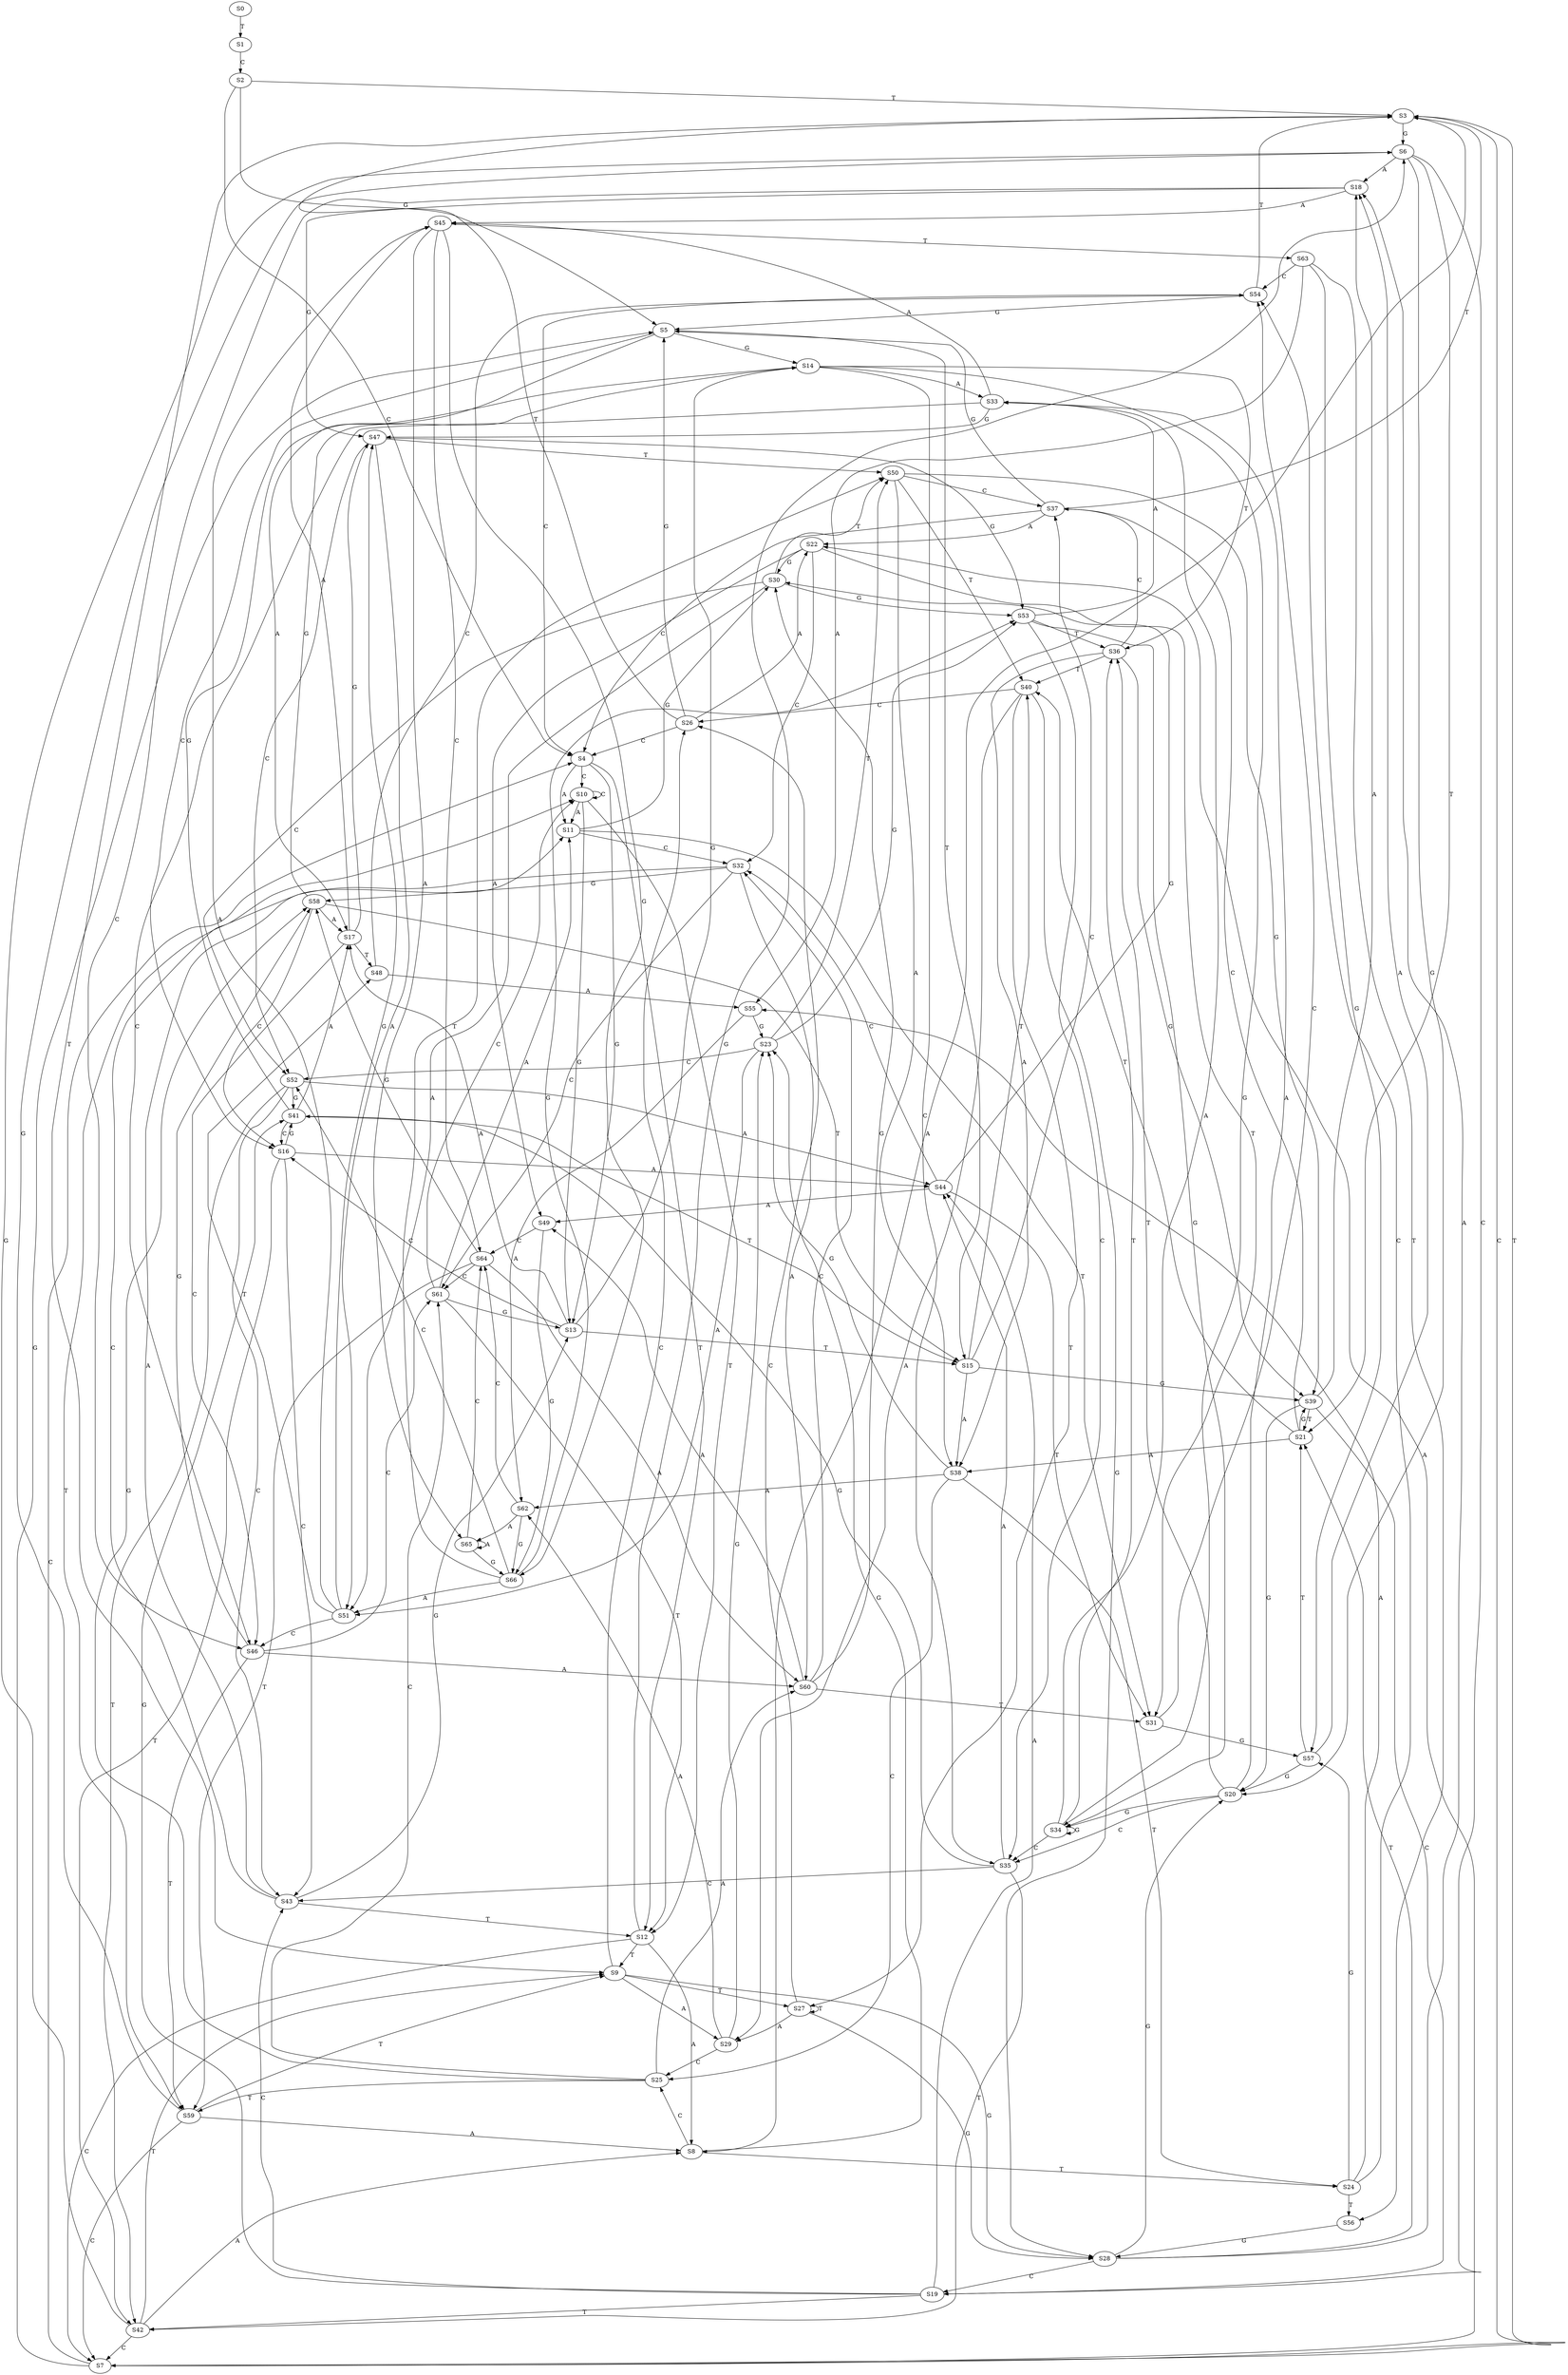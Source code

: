 strict digraph  {
	S0 -> S1 [ label = T ];
	S1 -> S2 [ label = C ];
	S2 -> S3 [ label = T ];
	S2 -> S4 [ label = C ];
	S2 -> S5 [ label = G ];
	S3 -> S6 [ label = G ];
	S3 -> S7 [ label = C ];
	S3 -> S8 [ label = A ];
	S3 -> S9 [ label = T ];
	S4 -> S10 [ label = C ];
	S4 -> S11 [ label = A ];
	S4 -> S12 [ label = T ];
	S4 -> S13 [ label = G ];
	S5 -> S14 [ label = G ];
	S5 -> S15 [ label = T ];
	S5 -> S16 [ label = C ];
	S5 -> S17 [ label = A ];
	S6 -> S18 [ label = A ];
	S6 -> S19 [ label = C ];
	S6 -> S20 [ label = G ];
	S6 -> S21 [ label = T ];
	S7 -> S3 [ label = T ];
	S7 -> S5 [ label = G ];
	S7 -> S4 [ label = C ];
	S7 -> S22 [ label = A ];
	S8 -> S23 [ label = G ];
	S8 -> S24 [ label = T ];
	S8 -> S25 [ label = C ];
	S9 -> S26 [ label = C ];
	S9 -> S27 [ label = T ];
	S9 -> S28 [ label = G ];
	S9 -> S29 [ label = A ];
	S10 -> S13 [ label = G ];
	S10 -> S10 [ label = C ];
	S10 -> S11 [ label = A ];
	S10 -> S12 [ label = T ];
	S11 -> S30 [ label = G ];
	S11 -> S31 [ label = T ];
	S11 -> S32 [ label = C ];
	S12 -> S6 [ label = G ];
	S12 -> S7 [ label = C ];
	S12 -> S9 [ label = T ];
	S12 -> S8 [ label = A ];
	S13 -> S17 [ label = A ];
	S13 -> S14 [ label = G ];
	S13 -> S15 [ label = T ];
	S13 -> S16 [ label = C ];
	S14 -> S33 [ label = A ];
	S14 -> S34 [ label = G ];
	S14 -> S35 [ label = C ];
	S14 -> S36 [ label = T ];
	S15 -> S37 [ label = C ];
	S15 -> S38 [ label = A ];
	S15 -> S39 [ label = G ];
	S15 -> S40 [ label = T ];
	S16 -> S41 [ label = G ];
	S16 -> S42 [ label = T ];
	S16 -> S43 [ label = C ];
	S16 -> S44 [ label = A ];
	S17 -> S45 [ label = A ];
	S17 -> S46 [ label = C ];
	S17 -> S47 [ label = G ];
	S17 -> S48 [ label = T ];
	S18 -> S47 [ label = G ];
	S18 -> S46 [ label = C ];
	S18 -> S45 [ label = A ];
	S19 -> S43 [ label = C ];
	S19 -> S41 [ label = G ];
	S19 -> S42 [ label = T ];
	S19 -> S44 [ label = A ];
	S20 -> S34 [ label = G ];
	S20 -> S35 [ label = C ];
	S20 -> S33 [ label = A ];
	S20 -> S36 [ label = T ];
	S21 -> S37 [ label = C ];
	S21 -> S40 [ label = T ];
	S21 -> S39 [ label = G ];
	S21 -> S38 [ label = A ];
	S22 -> S31 [ label = T ];
	S22 -> S32 [ label = C ];
	S22 -> S49 [ label = A ];
	S22 -> S30 [ label = G ];
	S23 -> S50 [ label = T ];
	S23 -> S51 [ label = A ];
	S23 -> S52 [ label = C ];
	S23 -> S53 [ label = G ];
	S24 -> S54 [ label = C ];
	S24 -> S55 [ label = A ];
	S24 -> S56 [ label = T ];
	S24 -> S57 [ label = G ];
	S25 -> S58 [ label = G ];
	S25 -> S59 [ label = T ];
	S25 -> S60 [ label = A ];
	S25 -> S61 [ label = C ];
	S26 -> S22 [ label = A ];
	S26 -> S4 [ label = C ];
	S26 -> S5 [ label = G ];
	S26 -> S3 [ label = T ];
	S27 -> S28 [ label = G ];
	S27 -> S27 [ label = T ];
	S27 -> S26 [ label = C ];
	S27 -> S29 [ label = A ];
	S28 -> S20 [ label = G ];
	S28 -> S19 [ label = C ];
	S28 -> S21 [ label = T ];
	S28 -> S18 [ label = A ];
	S29 -> S25 [ label = C ];
	S29 -> S23 [ label = G ];
	S29 -> S62 [ label = A ];
	S30 -> S53 [ label = G ];
	S30 -> S50 [ label = T ];
	S30 -> S51 [ label = A ];
	S30 -> S52 [ label = C ];
	S31 -> S54 [ label = C ];
	S31 -> S57 [ label = G ];
	S32 -> S59 [ label = T ];
	S32 -> S58 [ label = G ];
	S32 -> S60 [ label = A ];
	S32 -> S61 [ label = C ];
	S33 -> S45 [ label = A ];
	S33 -> S47 [ label = G ];
	S33 -> S46 [ label = C ];
	S34 -> S36 [ label = T ];
	S34 -> S35 [ label = C ];
	S34 -> S34 [ label = G ];
	S34 -> S33 [ label = A ];
	S35 -> S42 [ label = T ];
	S35 -> S43 [ label = C ];
	S35 -> S44 [ label = A ];
	S35 -> S41 [ label = G ];
	S36 -> S38 [ label = A ];
	S36 -> S37 [ label = C ];
	S36 -> S39 [ label = G ];
	S36 -> S40 [ label = T ];
	S37 -> S3 [ label = T ];
	S37 -> S5 [ label = G ];
	S37 -> S22 [ label = A ];
	S37 -> S4 [ label = C ];
	S38 -> S24 [ label = T ];
	S38 -> S23 [ label = G ];
	S38 -> S62 [ label = A ];
	S38 -> S25 [ label = C ];
	S39 -> S21 [ label = T ];
	S39 -> S20 [ label = G ];
	S39 -> S18 [ label = A ];
	S39 -> S19 [ label = C ];
	S40 -> S26 [ label = C ];
	S40 -> S28 [ label = G ];
	S40 -> S29 [ label = A ];
	S40 -> S27 [ label = T ];
	S41 -> S14 [ label = G ];
	S41 -> S17 [ label = A ];
	S41 -> S15 [ label = T ];
	S41 -> S16 [ label = C ];
	S42 -> S8 [ label = A ];
	S42 -> S7 [ label = C ];
	S42 -> S9 [ label = T ];
	S42 -> S6 [ label = G ];
	S43 -> S13 [ label = G ];
	S43 -> S11 [ label = A ];
	S43 -> S12 [ label = T ];
	S43 -> S10 [ label = C ];
	S44 -> S30 [ label = G ];
	S44 -> S32 [ label = C ];
	S44 -> S49 [ label = A ];
	S44 -> S31 [ label = T ];
	S45 -> S63 [ label = T ];
	S45 -> S64 [ label = C ];
	S45 -> S65 [ label = A ];
	S45 -> S66 [ label = G ];
	S46 -> S59 [ label = T ];
	S46 -> S58 [ label = G ];
	S46 -> S61 [ label = C ];
	S46 -> S60 [ label = A ];
	S47 -> S50 [ label = T ];
	S47 -> S53 [ label = G ];
	S47 -> S51 [ label = A ];
	S47 -> S52 [ label = C ];
	S48 -> S55 [ label = A ];
	S48 -> S54 [ label = C ];
	S49 -> S66 [ label = G ];
	S49 -> S64 [ label = C ];
	S50 -> S38 [ label = A ];
	S50 -> S37 [ label = C ];
	S50 -> S39 [ label = G ];
	S50 -> S40 [ label = T ];
	S51 -> S45 [ label = A ];
	S51 -> S46 [ label = C ];
	S51 -> S48 [ label = T ];
	S51 -> S47 [ label = G ];
	S52 -> S43 [ label = C ];
	S52 -> S44 [ label = A ];
	S52 -> S41 [ label = G ];
	S52 -> S42 [ label = T ];
	S53 -> S33 [ label = A ];
	S53 -> S34 [ label = G ];
	S53 -> S36 [ label = T ];
	S53 -> S35 [ label = C ];
	S54 -> S4 [ label = C ];
	S54 -> S5 [ label = G ];
	S54 -> S3 [ label = T ];
	S55 -> S23 [ label = G ];
	S55 -> S62 [ label = A ];
	S56 -> S28 [ label = G ];
	S57 -> S20 [ label = G ];
	S57 -> S18 [ label = A ];
	S57 -> S21 [ label = T ];
	S58 -> S14 [ label = G ];
	S58 -> S17 [ label = A ];
	S58 -> S15 [ label = T ];
	S58 -> S16 [ label = C ];
	S59 -> S8 [ label = A ];
	S59 -> S7 [ label = C ];
	S59 -> S9 [ label = T ];
	S59 -> S6 [ label = G ];
	S60 -> S30 [ label = G ];
	S60 -> S32 [ label = C ];
	S60 -> S49 [ label = A ];
	S60 -> S31 [ label = T ];
	S61 -> S10 [ label = C ];
	S61 -> S11 [ label = A ];
	S61 -> S12 [ label = T ];
	S61 -> S13 [ label = G ];
	S62 -> S66 [ label = G ];
	S62 -> S65 [ label = A ];
	S62 -> S64 [ label = C ];
	S63 -> S55 [ label = A ];
	S63 -> S54 [ label = C ];
	S63 -> S57 [ label = G ];
	S63 -> S56 [ label = T ];
	S64 -> S60 [ label = A ];
	S64 -> S61 [ label = C ];
	S64 -> S58 [ label = G ];
	S64 -> S59 [ label = T ];
	S65 -> S66 [ label = G ];
	S65 -> S64 [ label = C ];
	S65 -> S65 [ label = A ];
	S66 -> S50 [ label = T ];
	S66 -> S51 [ label = A ];
	S66 -> S52 [ label = C ];
	S66 -> S53 [ label = G ];
}
